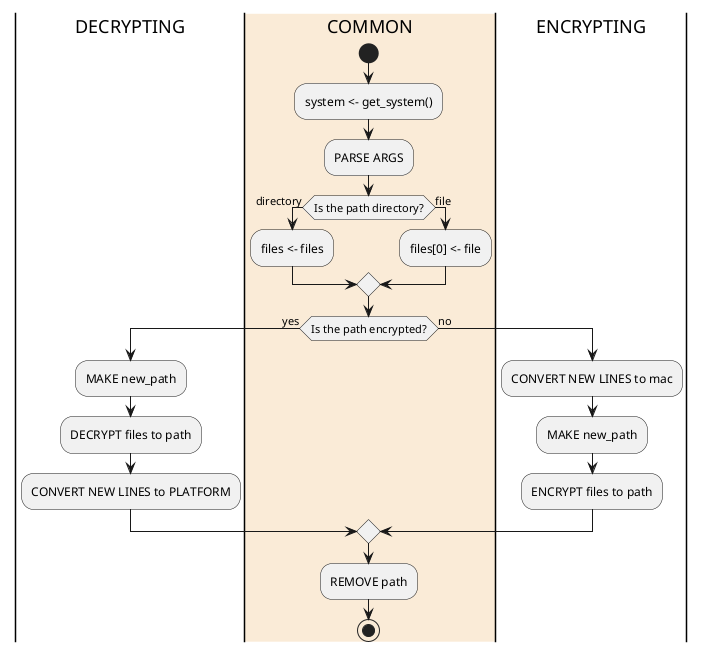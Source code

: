 <@startuml pycrpyt>
|DECRYPTING|
|#AntiqueWhite|COMMON|
start
' Encrypt: plain text is converted to mac and encrypted.
' Decrypt: cyper is decrypted and converted from mac to each system.
:system <- get_system();
:PARSE ARGS;
if (Is the path directory?) then (directory)
    :files <- files;
else (file)
    :files[0] <- file;
endif

if (Is the path encrypted?) then (yes)
    |DECRYPTING|
    :MAKE new_path;
    :DECRYPT files to path;
    :CONVERT NEW LINES to PLATFORM;
else (no)
    |ENCRYPTING|
    :CONVERT NEW LINES to mac;
    :MAKE new_path;
    :ENCRYPT files to path;
endif
|COMMON|
:REMOVE path;
stop
<@enduml>